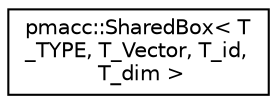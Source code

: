 digraph "Graphical Class Hierarchy"
{
 // LATEX_PDF_SIZE
  edge [fontname="Helvetica",fontsize="10",labelfontname="Helvetica",labelfontsize="10"];
  node [fontname="Helvetica",fontsize="10",shape=record];
  rankdir="LR";
  Node0 [label="pmacc::SharedBox\< T\l_TYPE, T_Vector, T_id,\l T_dim \>",height=0.2,width=0.4,color="black", fillcolor="white", style="filled",URL="$classpmacc_1_1_shared_box.html",tooltip="create shared memory on gpu"];
}

